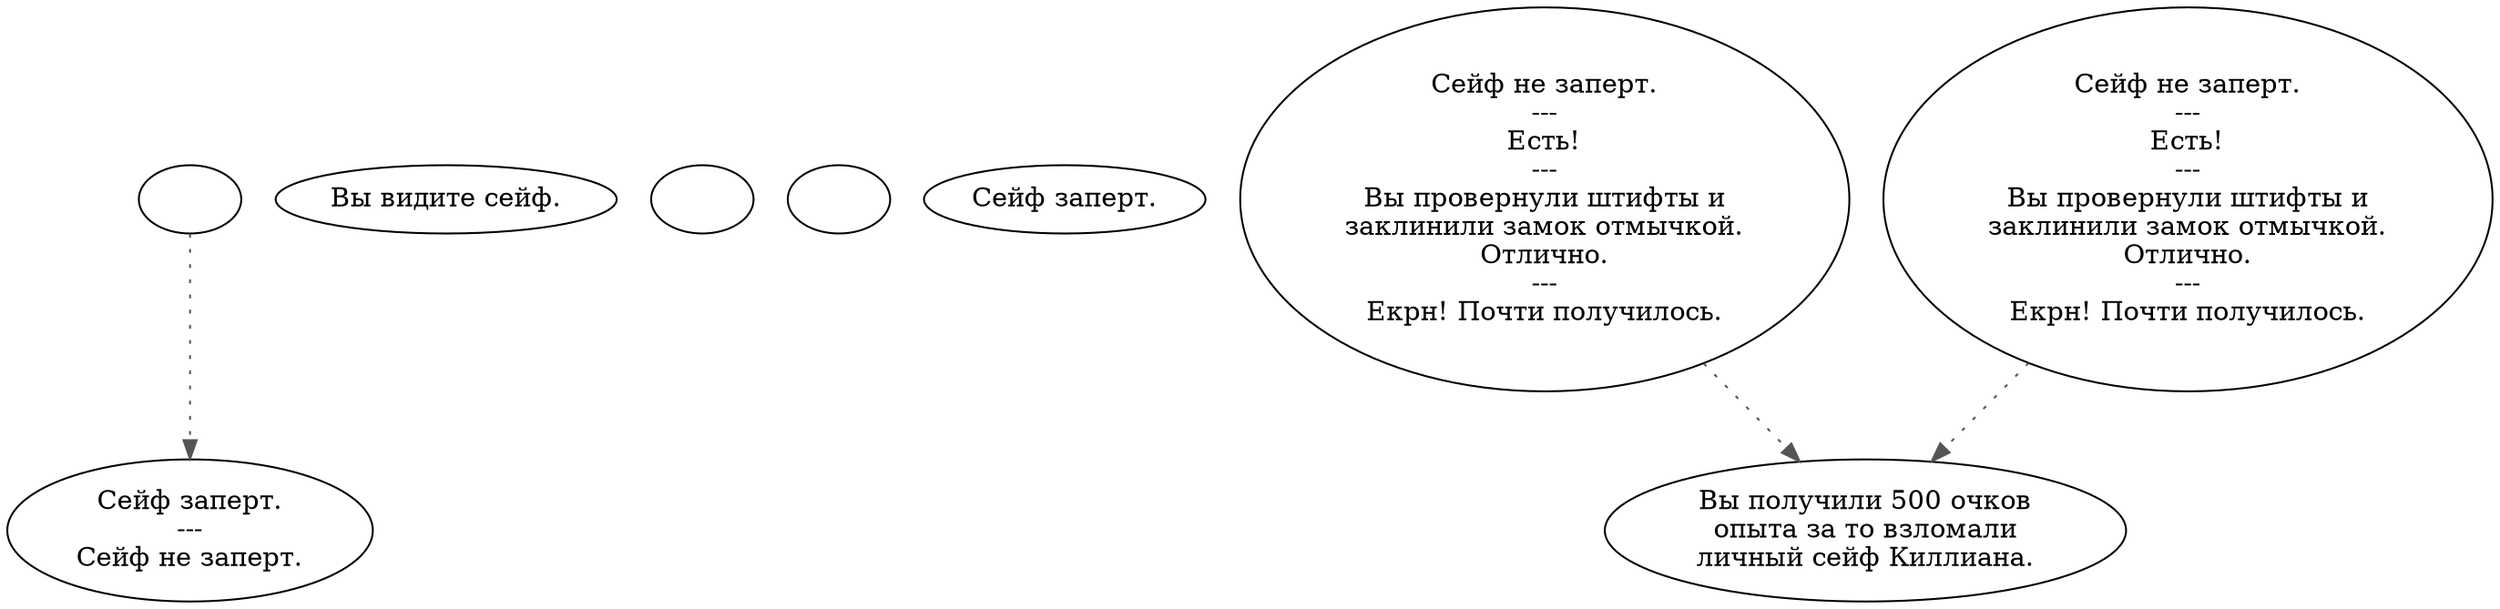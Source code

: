 digraph killsafe {
  "start" [style=filled       fillcolor="#FFFFFF"       color="#000000"]
  "start" -> "description_p_proc" [style=dotted color="#555555"]
  "start" [label=""]
  "description_p_proc" [style=filled       fillcolor="#FFFFFF"       color="#000000"]
  "description_p_proc" [label="Сейф заперт.\n---\nСейф не заперт."]
  "look_at_p_proc" [style=filled       fillcolor="#FFFFFF"       color="#000000"]
  "look_at_p_proc" [label="Вы видите сейф."]
  "map_enter_p_proc" [style=filled       fillcolor="#FFFFFF"       color="#000000"]
  "map_enter_p_proc" [label=""]
  "pickup_p_proc" [style=filled       fillcolor="#FFFFFF"       color="#000000"]
  "pickup_p_proc" [label=""]
  "use_p_proc" [style=filled       fillcolor="#FFFFFF"       color="#000000"]
  "use_p_proc" [label="Сейф заперт."]
  "use_obj_on_p_proc" [style=filled       fillcolor="#FFFFFF"       color="#000000"]
  "use_obj_on_p_proc" -> "safe_bonus" [style=dotted color="#555555"]
  "use_obj_on_p_proc" [label="Сейф не заперт.\n---\nЕсть!\n---\nВы провернули штифты и\nзаклинили замок отмычкой.\nОтлично.\n---\nЕкрн! Почти получилось."]
  "use_skill_on_p_proc" [style=filled       fillcolor="#FFFFFF"       color="#000000"]
  "use_skill_on_p_proc" -> "safe_bonus" [style=dotted color="#555555"]
  "use_skill_on_p_proc" [label="Сейф не заперт.\n---\nЕсть!\n---\nВы провернули штифты и\nзаклинили замок отмычкой.\nОтлично.\n---\nЕкрн! Почти получилось."]
  "safe_bonus" [style=filled       fillcolor="#FFFFFF"       color="#000000"]
  "safe_bonus" [label="Вы получили 500 очков\nопыта за то взломали\nличный сейф Киллиана."]
}